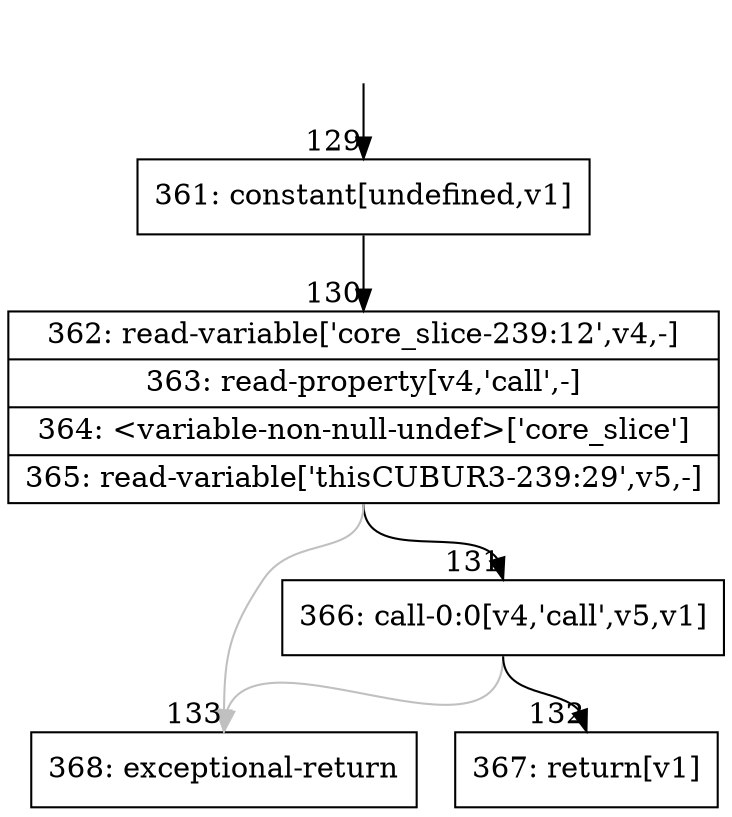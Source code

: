 digraph {
rankdir="TD"
BB_entry8[shape=none,label=""];
BB_entry8 -> BB129 [tailport=s, headport=n, headlabel="    129"]
BB129 [shape=record label="{361: constant[undefined,v1]}" ] 
BB129 -> BB130 [tailport=s, headport=n, headlabel="      130"]
BB130 [shape=record label="{362: read-variable['core_slice-239:12',v4,-]|363: read-property[v4,'call',-]|364: \<variable-non-null-undef\>['core_slice']|365: read-variable['thisCUBUR3-239:29',v5,-]}" ] 
BB130 -> BB131 [tailport=s, headport=n, headlabel="      131"]
BB130 -> BB133 [tailport=s, headport=n, color=gray, headlabel="      133"]
BB131 [shape=record label="{366: call-0:0[v4,'call',v5,v1]}" ] 
BB131 -> BB132 [tailport=s, headport=n, headlabel="      132"]
BB131 -> BB133 [tailport=s, headport=n, color=gray]
BB132 [shape=record label="{367: return[v1]}" ] 
BB133 [shape=record label="{368: exceptional-return}" ] 
}
